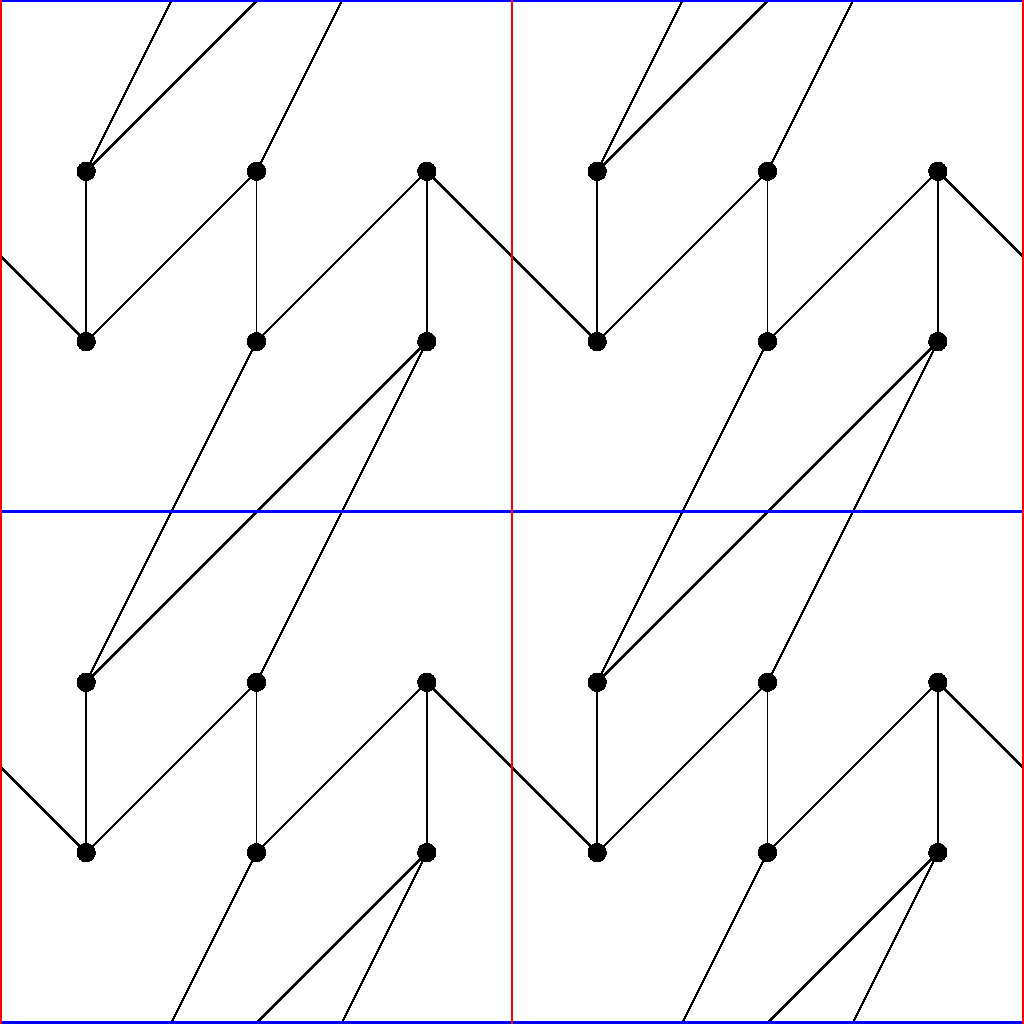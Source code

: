 /******************************************************************************
 *                                 LICENSE                                    *
 ******************************************************************************
 *  This file is part of Mathematics-and-Physics.                             *
 *                                                                            *
 *  Mathematics-and-Physics is free software: you can redistribute it and/or  *
 *  modify it under the terms of the GNU General Public License as published  *
 *  by the Free Software Foundation, either version 3 of the License, or      *
 *  (at your option) any later version.                                       *
 *                                                                            *
 *  Mathematics-and-Physics is distributed in the hope that it will be useful *
 *  but WITHOUT ANY WARRANTY; without even the implied warranty of            *
 *  MERCHANTABILITY or FITNESS FOR A PARTICULAR PURPOSE.  See the             *
 *  GNU General Public License for more details.                              *
 *                                                                            *
 *  You should have received a copy of the GNU General Public License         *
 *  along with Mathematics-and-Physics.  If not, see                          *
 *  <https://www.gnu.org/licenses/>.                                          *
 ******************************************************************************/

/*  Size of the figure.                                                       */
size(512);

/*  Coordinates for the vertices of the graph.                                */
pair[] A = {(-1.0, -0.5), (0.0, -0.5), (1.0, -0.5)};
pair[] B = {(-1.0, 0.5), (0.0, 0.5), (1.0, 0.5)};

/*  Radius of the dots.                                                       */
real radius = 0.05;

/*  Value for the edge of the square.                                         */
real edge = 1.5;

/*  Pairs for the square representing the torus.                              */
pair V0 = (-edge, -edge);
pair V1 = (edge, -edge);
pair V2 = (-edge, edge);
pair V3 = (edge, edge);

/*  Variables for indexing.                                                   */
int m, n;

/*  Number of boxes in x and y axes.                                          */
int N = 2;

/*  Transform for shifting later.                                             */
transform T;

/*  Loop over the plane.                                                      */
for (m = 0; m < N; ++m)
{
    for (n = 0; n < N; ++n)
    {
        T = shift(2.0*edge*m, 2.0*edge*n);

        /*  Dots for the vertices of the graph.                               */
        filldraw(circle(T*A[0], radius), black);
        filldraw(circle(T*A[1], radius), black);
        filldraw(circle(T*A[2], radius), black);
        filldraw(circle(T*B[0], radius), black);
        filldraw(circle(T*B[1], radius), black);
        filldraw(circle(T*B[2], radius), black);

        /*  And draw the edges.                                               */
        draw(T*(A[0] -- B[0]));
        draw(T*(A[0] -- B[1]));
        draw(T*(A[1] -- B[1]));
        draw(T*(A[1] -- B[2]));
        draw(T*(A[2] -- B[2]));

        /*  Some of the edges need to curve around the torus.                 */
        draw(T*(A[0] -- (-edge, 0.0)));
        draw(T*((edge, 0.0) -- B[2]));

        draw(T*(A[2] -- (0.0, -edge)));
        draw(T*((0.0, edge) -- B[0]));

        draw(T*(B[0] -- (-0.5, edge)));
        draw(T*((-0.5, -edge) -- A[1]));

        draw(T*(A[2] -- (0.5, -edge)));
        draw(T*((0.5, edge) -- B[1]));

        /*  Draw in lines to indicate the square.                             */
        draw(T*(V0 -- V1), blue + linewidth(1.0));
        draw(T*(V2 -- V3), blue + linewidth(1.0));
        draw(T*(V0 -- V2), red + linewidth(1.0));
        draw(T*(V1 -- V3), red + linewidth(1.0));
    }
}
